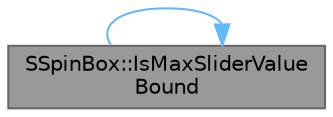 digraph "SSpinBox::IsMaxSliderValueBound"
{
 // INTERACTIVE_SVG=YES
 // LATEX_PDF_SIZE
  bgcolor="transparent";
  edge [fontname=Helvetica,fontsize=10,labelfontname=Helvetica,labelfontsize=10];
  node [fontname=Helvetica,fontsize=10,shape=box,height=0.2,width=0.4];
  rankdir="LR";
  Node1 [id="Node000001",label="SSpinBox::IsMaxSliderValue\lBound",height=0.2,width=0.4,color="gray40", fillcolor="grey60", style="filled", fontcolor="black",tooltip="See the MaxSliderValue attribute."];
  Node1 -> Node1 [id="edge1_Node000001_Node000001",color="steelblue1",style="solid",tooltip=" "];
}
